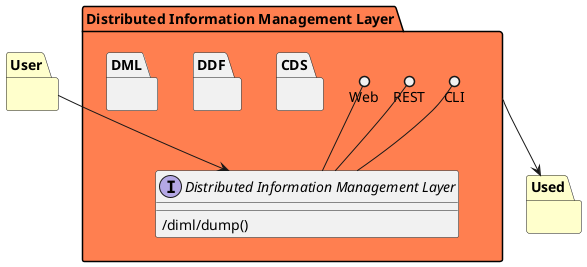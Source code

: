 @startuml

package "User" #ffffcc {

}

package "Used" #ffffcc {

}

package "Distributed Information Management Layer" #coral {

    interface "Distributed Information Management Layer" as i {
            /diml/dump()
    
    }


    CLI ()-- i
    REST ()-- i
    Web ()-- i
    


package CDS {
}

package DDF {
}

package DML {
}

}
User --> i
"Distributed Information Management Layer" --> Used

@enduml
